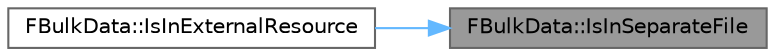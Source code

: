 digraph "FBulkData::IsInSeparateFile"
{
 // INTERACTIVE_SVG=YES
 // LATEX_PDF_SIZE
  bgcolor="transparent";
  edge [fontname=Helvetica,fontsize=10,labelfontname=Helvetica,labelfontsize=10];
  node [fontname=Helvetica,fontsize=10,shape=box,height=0.2,width=0.4];
  rankdir="RL";
  Node1 [id="Node000001",label="FBulkData::IsInSeparateFile",height=0.2,width=0.4,color="gray40", fillcolor="grey60", style="filled", fontcolor="black",tooltip="Returns whether this bulk data is currently stored in it's own file or not."];
  Node1 -> Node2 [id="edge1_Node000001_Node000002",dir="back",color="steelblue1",style="solid",tooltip=" "];
  Node2 [id="Node000002",label="FBulkData::IsInExternalResource",height=0.2,width=0.4,color="grey40", fillcolor="white", style="filled",URL="$d4/d9b/classFBulkData.html#ac06272c00a29aa5f5ffc6c76e8ce88a2",tooltip="Returns whether this bulk data is stored in a PackageExternalResource rather than in a neighboring se..."];
}
